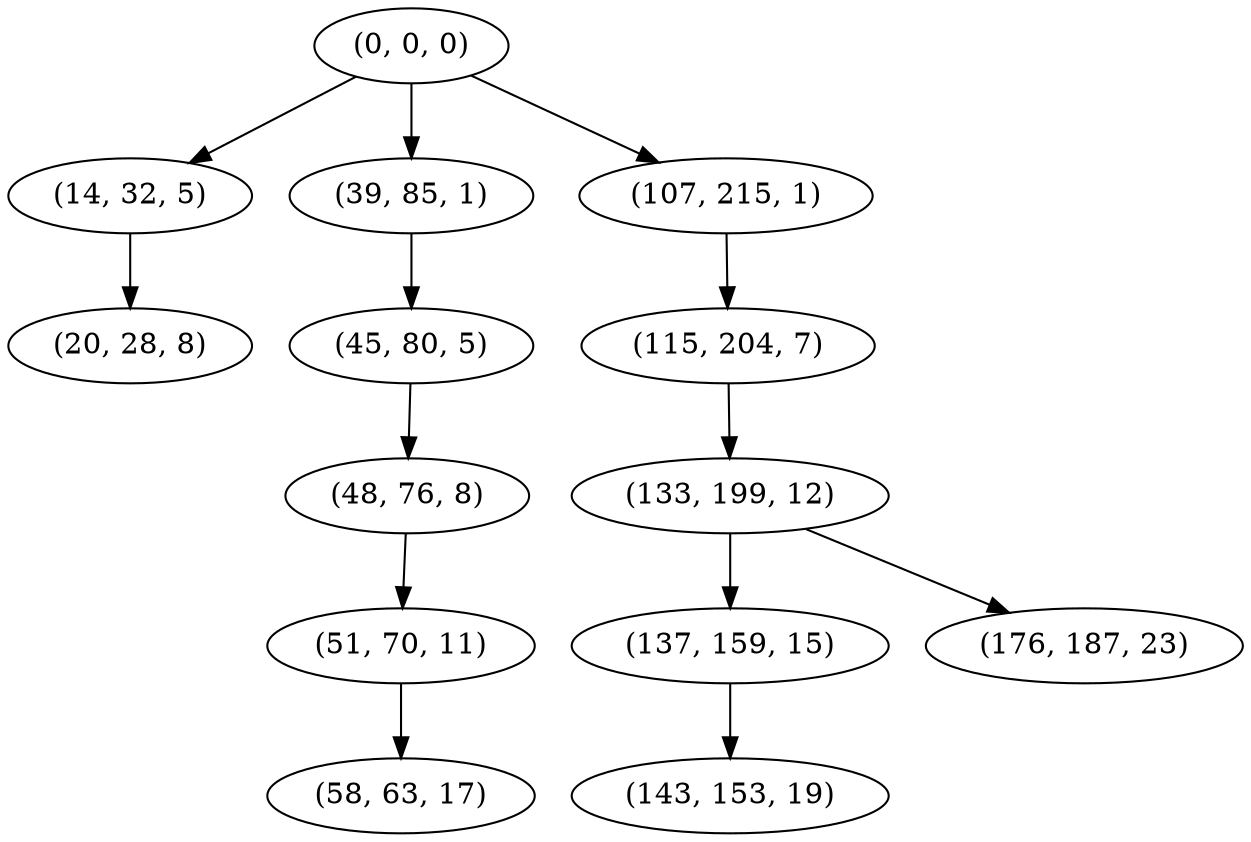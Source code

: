 digraph tree {
    "(0, 0, 0)";
    "(14, 32, 5)";
    "(20, 28, 8)";
    "(39, 85, 1)";
    "(45, 80, 5)";
    "(48, 76, 8)";
    "(51, 70, 11)";
    "(58, 63, 17)";
    "(107, 215, 1)";
    "(115, 204, 7)";
    "(133, 199, 12)";
    "(137, 159, 15)";
    "(143, 153, 19)";
    "(176, 187, 23)";
    "(0, 0, 0)" -> "(14, 32, 5)";
    "(0, 0, 0)" -> "(39, 85, 1)";
    "(0, 0, 0)" -> "(107, 215, 1)";
    "(14, 32, 5)" -> "(20, 28, 8)";
    "(39, 85, 1)" -> "(45, 80, 5)";
    "(45, 80, 5)" -> "(48, 76, 8)";
    "(48, 76, 8)" -> "(51, 70, 11)";
    "(51, 70, 11)" -> "(58, 63, 17)";
    "(107, 215, 1)" -> "(115, 204, 7)";
    "(115, 204, 7)" -> "(133, 199, 12)";
    "(133, 199, 12)" -> "(137, 159, 15)";
    "(133, 199, 12)" -> "(176, 187, 23)";
    "(137, 159, 15)" -> "(143, 153, 19)";
}
